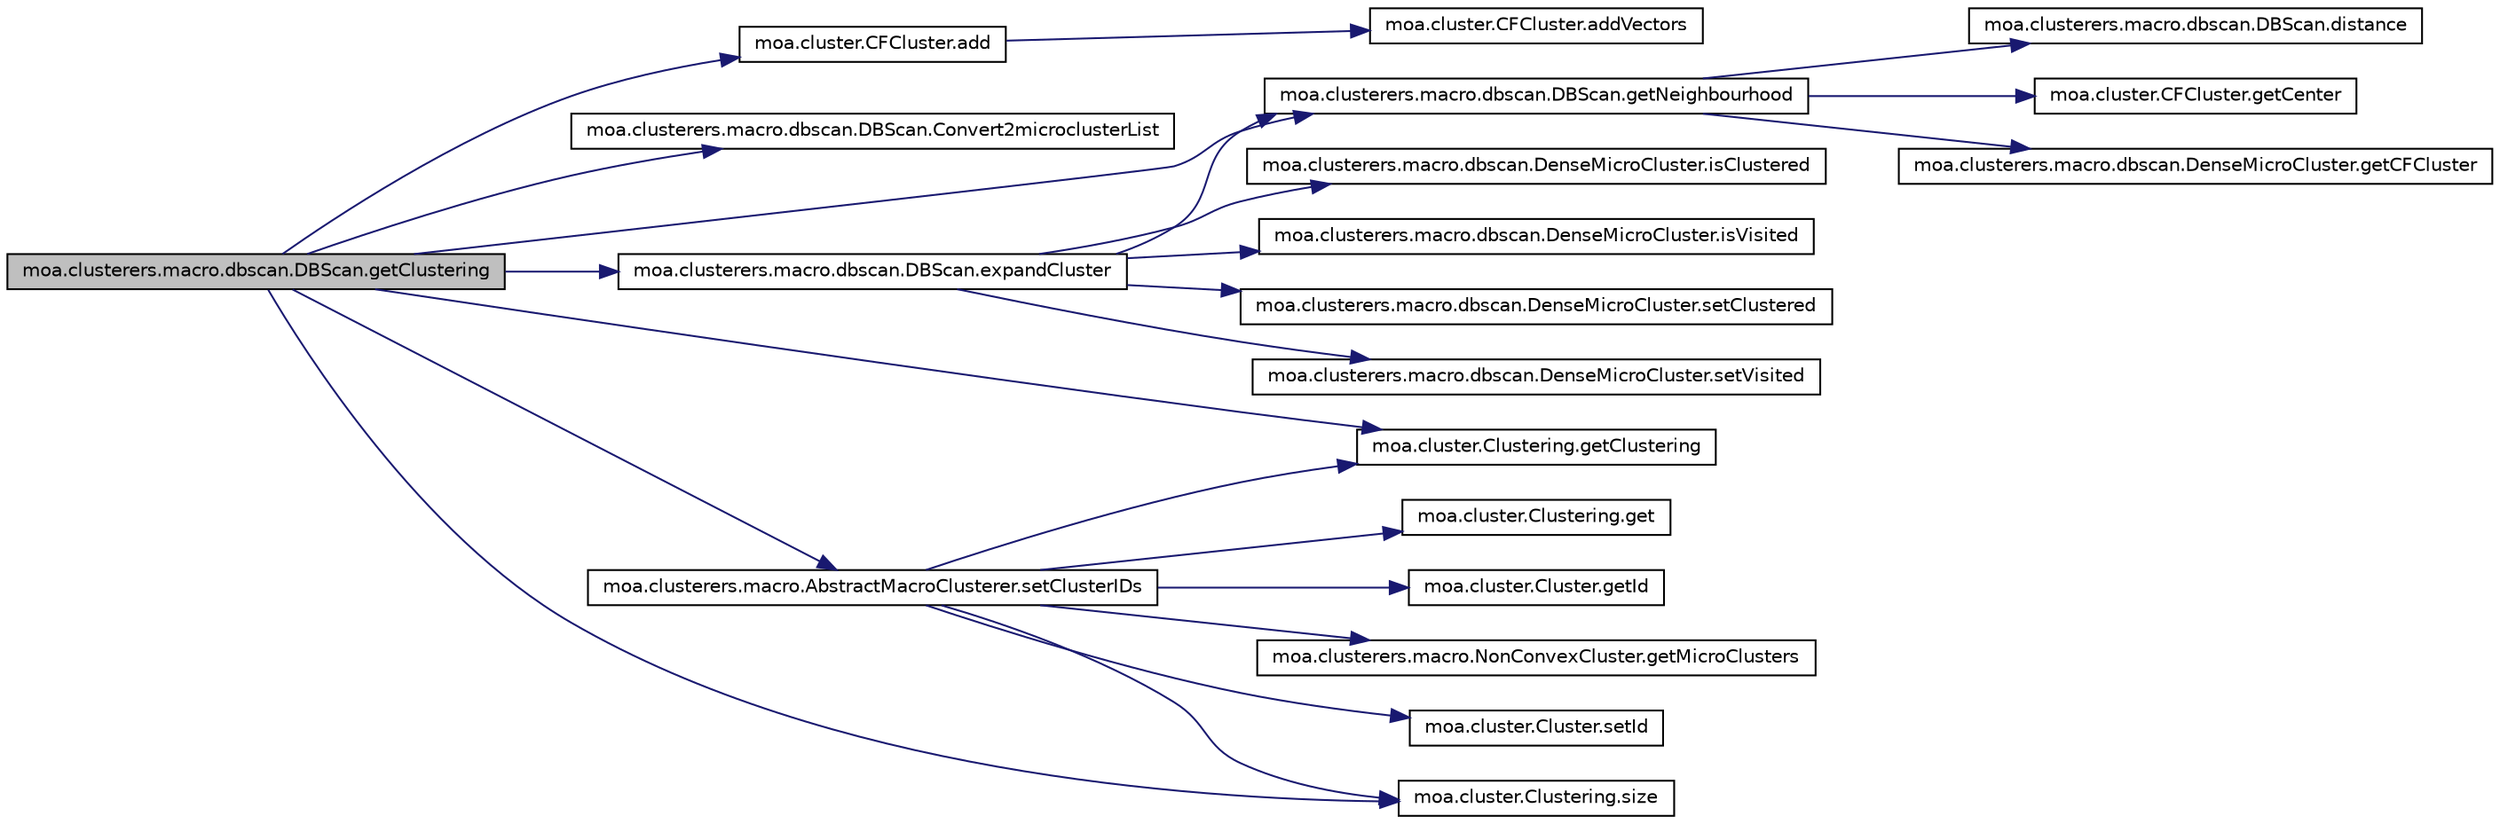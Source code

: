 digraph G
{
  edge [fontname="Helvetica",fontsize="10",labelfontname="Helvetica",labelfontsize="10"];
  node [fontname="Helvetica",fontsize="10",shape=record];
  rankdir=LR;
  Node1 [label="moa.clusterers.macro.dbscan.DBScan.getClustering",height=0.2,width=0.4,color="black", fillcolor="grey75", style="filled" fontcolor="black"];
  Node1 -> Node2 [color="midnightblue",fontsize="10",style="solid",fontname="Helvetica"];
  Node2 [label="moa.cluster.CFCluster.add",height=0.2,width=0.4,color="black", fillcolor="white", style="filled",URL="$classmoa_1_1cluster_1_1CFCluster.html#a078d9cc820882cb5d5277859d9d1e364"];
  Node2 -> Node3 [color="midnightblue",fontsize="10",style="solid",fontname="Helvetica"];
  Node3 [label="moa.cluster.CFCluster.addVectors",height=0.2,width=0.4,color="black", fillcolor="white", style="filled",URL="$classmoa_1_1cluster_1_1CFCluster.html#a156286409eff0e12207c540e72ee0128",tooltip="Adds the second array to the first array element by element."];
  Node1 -> Node4 [color="midnightblue",fontsize="10",style="solid",fontname="Helvetica"];
  Node4 [label="moa.clusterers.macro.dbscan.DBScan.Convert2microclusterList",height=0.2,width=0.4,color="black", fillcolor="white", style="filled",URL="$classmoa_1_1clusterers_1_1macro_1_1dbscan_1_1DBScan.html#ac44bf6049a5415451f2c7cff1d847823"];
  Node1 -> Node5 [color="midnightblue",fontsize="10",style="solid",fontname="Helvetica"];
  Node5 [label="moa.clusterers.macro.dbscan.DBScan.expandCluster",height=0.2,width=0.4,color="black", fillcolor="white", style="filled",URL="$classmoa_1_1clusterers_1_1macro_1_1dbscan_1_1DBScan.html#a17e32ba367b8e6483d425c9637bfc6d4"];
  Node5 -> Node6 [color="midnightblue",fontsize="10",style="solid",fontname="Helvetica"];
  Node6 [label="moa.clusterers.macro.dbscan.DBScan.getNeighbourhood",height=0.2,width=0.4,color="black", fillcolor="white", style="filled",URL="$classmoa_1_1clusterers_1_1macro_1_1dbscan_1_1DBScan.html#a74f7c38aa22ee41be1f795e30f193b74"];
  Node6 -> Node7 [color="midnightblue",fontsize="10",style="solid",fontname="Helvetica"];
  Node7 [label="moa.clusterers.macro.dbscan.DBScan.distance",height=0.2,width=0.4,color="black", fillcolor="white", style="filled",URL="$classmoa_1_1clusterers_1_1macro_1_1dbscan_1_1DBScan.html#a955740f8595e042a47540c28957f8eb2",tooltip="eclidean distance"];
  Node6 -> Node8 [color="midnightblue",fontsize="10",style="solid",fontname="Helvetica"];
  Node8 [label="moa.cluster.CFCluster.getCenter",height=0.2,width=0.4,color="black", fillcolor="white", style="filled",URL="$classmoa_1_1cluster_1_1CFCluster.html#a069a204c378102769465b0cea5732973"];
  Node6 -> Node9 [color="midnightblue",fontsize="10",style="solid",fontname="Helvetica"];
  Node9 [label="moa.clusterers.macro.dbscan.DenseMicroCluster.getCFCluster",height=0.2,width=0.4,color="black", fillcolor="white", style="filled",URL="$classmoa_1_1clusterers_1_1macro_1_1dbscan_1_1DenseMicroCluster.html#aa5793e1b2534ec0395451cfdbc255096"];
  Node5 -> Node10 [color="midnightblue",fontsize="10",style="solid",fontname="Helvetica"];
  Node10 [label="moa.clusterers.macro.dbscan.DenseMicroCluster.isClustered",height=0.2,width=0.4,color="black", fillcolor="white", style="filled",URL="$classmoa_1_1clusterers_1_1macro_1_1dbscan_1_1DenseMicroCluster.html#ad834791ee852a05b9054c94e6211a159"];
  Node5 -> Node11 [color="midnightblue",fontsize="10",style="solid",fontname="Helvetica"];
  Node11 [label="moa.clusterers.macro.dbscan.DenseMicroCluster.isVisited",height=0.2,width=0.4,color="black", fillcolor="white", style="filled",URL="$classmoa_1_1clusterers_1_1macro_1_1dbscan_1_1DenseMicroCluster.html#a0a6d484333465bd62c9ba4b6424b8003"];
  Node5 -> Node12 [color="midnightblue",fontsize="10",style="solid",fontname="Helvetica"];
  Node12 [label="moa.clusterers.macro.dbscan.DenseMicroCluster.setClustered",height=0.2,width=0.4,color="black", fillcolor="white", style="filled",URL="$classmoa_1_1clusterers_1_1macro_1_1dbscan_1_1DenseMicroCluster.html#a8053d90fad334fcbbff797d83990155b"];
  Node5 -> Node13 [color="midnightblue",fontsize="10",style="solid",fontname="Helvetica"];
  Node13 [label="moa.clusterers.macro.dbscan.DenseMicroCluster.setVisited",height=0.2,width=0.4,color="black", fillcolor="white", style="filled",URL="$classmoa_1_1clusterers_1_1macro_1_1dbscan_1_1DenseMicroCluster.html#abd468bfe0c60bcd4bf7a8fae1ca3dfe0"];
  Node1 -> Node14 [color="midnightblue",fontsize="10",style="solid",fontname="Helvetica"];
  Node14 [label="moa.cluster.Clustering.getClustering",height=0.2,width=0.4,color="black", fillcolor="white", style="filled",URL="$classmoa_1_1cluster_1_1Clustering.html#a19a03f96dd3d8cedda1b74b5883735d7"];
  Node1 -> Node6 [color="midnightblue",fontsize="10",style="solid",fontname="Helvetica"];
  Node1 -> Node15 [color="midnightblue",fontsize="10",style="solid",fontname="Helvetica"];
  Node15 [label="moa.clusterers.macro.AbstractMacroClusterer.setClusterIDs",height=0.2,width=0.4,color="black", fillcolor="white", style="filled",URL="$classmoa_1_1clusterers_1_1macro_1_1AbstractMacroClusterer.html#ad71644e9f6be76c1f4525ecca2f04938"];
  Node15 -> Node16 [color="midnightblue",fontsize="10",style="solid",fontname="Helvetica"];
  Node16 [label="moa.cluster.Clustering.get",height=0.2,width=0.4,color="black", fillcolor="white", style="filled",URL="$classmoa_1_1cluster_1_1Clustering.html#a6a66be9b90f5cb06b044da278cdf24c9",tooltip="remove a cluster from the clustering"];
  Node15 -> Node14 [color="midnightblue",fontsize="10",style="solid",fontname="Helvetica"];
  Node15 -> Node17 [color="midnightblue",fontsize="10",style="solid",fontname="Helvetica"];
  Node17 [label="moa.cluster.Cluster.getId",height=0.2,width=0.4,color="black", fillcolor="white", style="filled",URL="$classmoa_1_1cluster_1_1Cluster.html#aec009f106ed5a6940f956a07af28ffd2"];
  Node15 -> Node18 [color="midnightblue",fontsize="10",style="solid",fontname="Helvetica"];
  Node18 [label="moa.clusterers.macro.NonConvexCluster.getMicroClusters",height=0.2,width=0.4,color="black", fillcolor="white", style="filled",URL="$classmoa_1_1clusterers_1_1macro_1_1NonConvexCluster.html#ac44dbca24bf943f3316932e06fd895d7"];
  Node15 -> Node19 [color="midnightblue",fontsize="10",style="solid",fontname="Helvetica"];
  Node19 [label="moa.cluster.Cluster.setId",height=0.2,width=0.4,color="black", fillcolor="white", style="filled",URL="$classmoa_1_1cluster_1_1Cluster.html#ab2150fa98345a6891ed070c12f9ff809"];
  Node15 -> Node20 [color="midnightblue",fontsize="10",style="solid",fontname="Helvetica"];
  Node20 [label="moa.cluster.Clustering.size",height=0.2,width=0.4,color="black", fillcolor="white", style="filled",URL="$classmoa_1_1cluster_1_1Clustering.html#a054a386d94acf3b88574f061ab4c8d71"];
  Node1 -> Node20 [color="midnightblue",fontsize="10",style="solid",fontname="Helvetica"];
}
